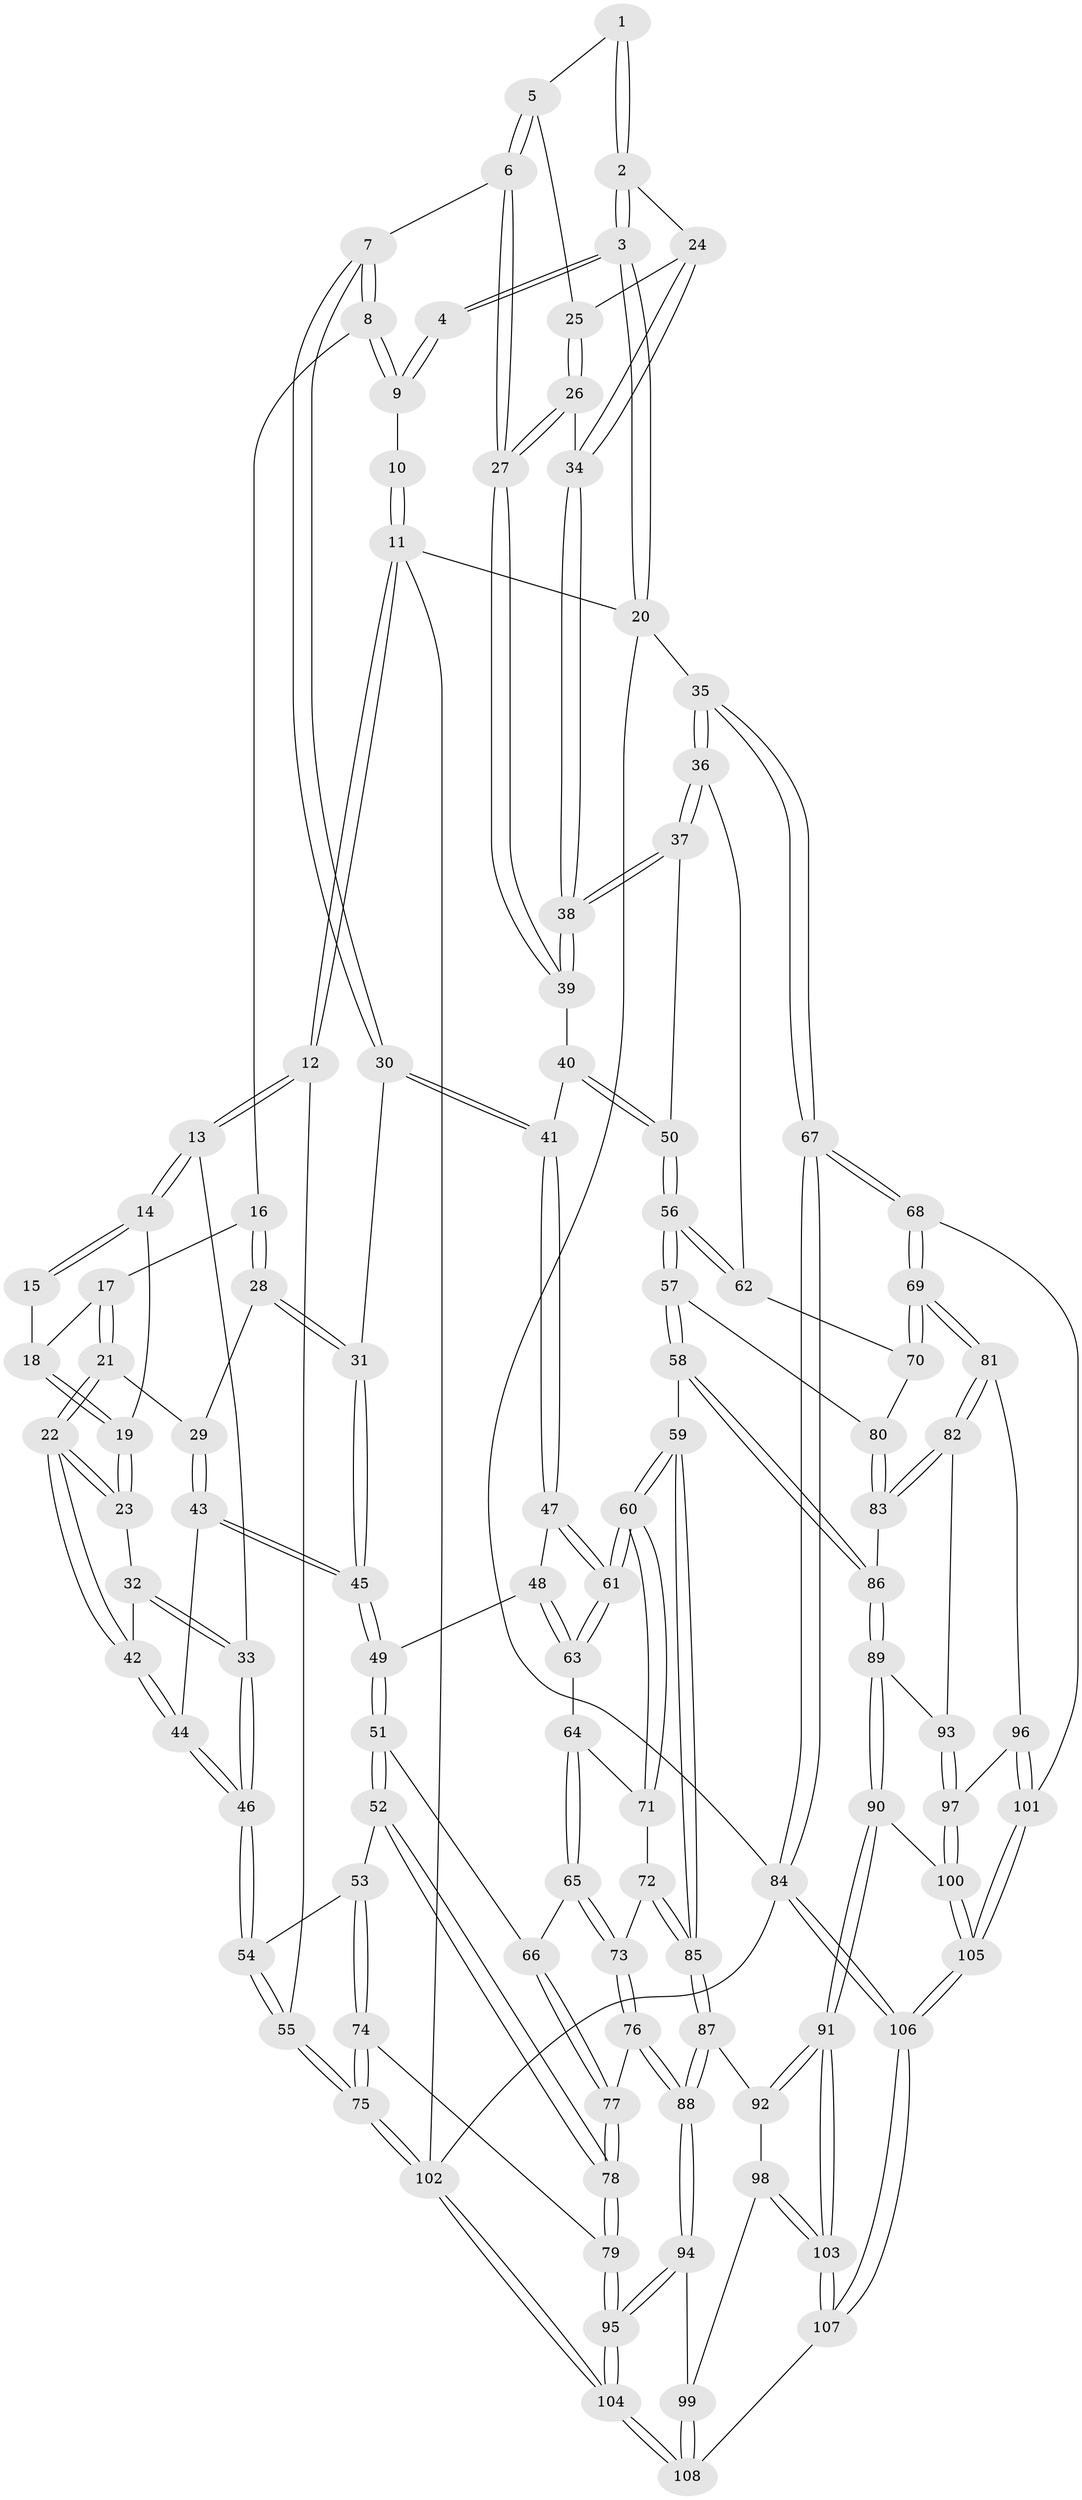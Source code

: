 // Generated by graph-tools (version 1.1) at 2025/03/03/09/25 03:03:21]
// undirected, 108 vertices, 267 edges
graph export_dot {
graph [start="1"]
  node [color=gray90,style=filled];
  1 [pos="+0.7174594132822752+0.04691631894132923"];
  2 [pos="+0.9913270952856202+0"];
  3 [pos="+1+0"];
  4 [pos="+0.6589789433724523+0"];
  5 [pos="+0.6826857448559744+0.095125715408582"];
  6 [pos="+0.6445845078715557+0.10935764943560894"];
  7 [pos="+0.5566790157453272+0.10520803142777303"];
  8 [pos="+0.45452511596026024+0"];
  9 [pos="+0.4372593469026802+0"];
  10 [pos="+0.2057851915392553+0"];
  11 [pos="+0+0"];
  12 [pos="+0+0.1892448749974057"];
  13 [pos="+0+0.2164572794579433"];
  14 [pos="+0.15828380401148487+0.08304910775934739"];
  15 [pos="+0.17115013771422063+0.035427860702211766"];
  16 [pos="+0.41170461954869647+0.013778747333147611"];
  17 [pos="+0.2916009455432452+0.1169383735511045"];
  18 [pos="+0.2646527366576777+0.11419917153126616"];
  19 [pos="+0.1852025572180436+0.15217946433913923"];
  20 [pos="+1+0"];
  21 [pos="+0.26657494280489125+0.20876465352685042"];
  22 [pos="+0.22680921605803822+0.21447073706559713"];
  23 [pos="+0.188997783159243+0.18323340678081385"];
  24 [pos="+0.893240635015793+0.087668505147533"];
  25 [pos="+0.7430769078946885+0.10676444428417638"];
  26 [pos="+0.7630360061636319+0.19871796446206322"];
  27 [pos="+0.7476395524800149+0.2187716405570285"];
  28 [pos="+0.3578865796899339+0.20799233717214166"];
  29 [pos="+0.2920143502820961+0.2182394708846732"];
  30 [pos="+0.5443194380419885+0.26917878565472453"];
  31 [pos="+0.44625083080133543+0.30002184951072025"];
  32 [pos="+0.10177202280961017+0.2178982255348177"];
  33 [pos="+0+0.24466702860150344"];
  34 [pos="+0.8896341017166005+0.10004399190336621"];
  35 [pos="+1+0.4192381933545669"];
  36 [pos="+1+0.4173592059686811"];
  37 [pos="+0.9277481978835904+0.36337595740543893"];
  38 [pos="+0.8977733405893721+0.3303365170488866"];
  39 [pos="+0.7455125731697319+0.28755569683779897"];
  40 [pos="+0.6588364562778073+0.32760995779780466"];
  41 [pos="+0.6102061058574235+0.3308387801648914"];
  42 [pos="+0.20198897346518085+0.3126120435792039"];
  43 [pos="+0.3168032789951863+0.36006312799507056"];
  44 [pos="+0.2004705784366986+0.3359561181750747"];
  45 [pos="+0.3655565321431753+0.39049417159193595"];
  46 [pos="+0.11951524862560964+0.3945604593537588"];
  47 [pos="+0.6085268932292658+0.3401408934174915"];
  48 [pos="+0.42626753012152613+0.48261465720872476"];
  49 [pos="+0.3665174162771468+0.4277024791055803"];
  50 [pos="+0.7652916322719107+0.4621203810200817"];
  51 [pos="+0.22611811097085474+0.5458703886595226"];
  52 [pos="+0.22019139123098094+0.5475902173560898"];
  53 [pos="+0.20345727695200874+0.541362499852653"];
  54 [pos="+0.12455119619319846+0.45667834649408384"];
  55 [pos="+0+0.6303407801206129"];
  56 [pos="+0.7214546629023841+0.580534803837915"];
  57 [pos="+0.7104093342502174+0.5944551067447564"];
  58 [pos="+0.6734428494255053+0.6143576286223532"];
  59 [pos="+0.6415111051279726+0.6110839254247482"];
  60 [pos="+0.6228094902151171+0.5869530967789652"];
  61 [pos="+0.6006143984857919+0.5464712691919351"];
  62 [pos="+0.9690927634865162+0.4881400109705484"];
  63 [pos="+0.4263483469438399+0.48272548113898434"];
  64 [pos="+0.40566443105898087+0.591455653744617"];
  65 [pos="+0.3939947748356989+0.6088294746489841"];
  66 [pos="+0.3476872708437643+0.6069305650529289"];
  67 [pos="+1+0.83528041806897"];
  68 [pos="+1+0.8250847268105698"];
  69 [pos="+1+0.766218497194115"];
  70 [pos="+0.9003808598507358+0.6249914095435661"];
  71 [pos="+0.46859929338226003+0.597284401421206"];
  72 [pos="+0.4529521110723392+0.6794205372628805"];
  73 [pos="+0.4217414616543591+0.6803427810614213"];
  74 [pos="+0.02499912233943137+0.6893290717797065"];
  75 [pos="+0+0.6803329589069307"];
  76 [pos="+0.3746668609115635+0.7493287478124507"];
  77 [pos="+0.30237637301024445+0.7424854656647674"];
  78 [pos="+0.23897250442104118+0.7520113554054608"];
  79 [pos="+0.2035527184640921+0.7913686933935801"];
  80 [pos="+0.858620508935649+0.6362830400889293"];
  81 [pos="+0.8857924491627244+0.7726191978094523"];
  82 [pos="+0.8731475887377043+0.7669566409196119"];
  83 [pos="+0.8574164790215447+0.7357039229587085"];
  84 [pos="+1+1"];
  85 [pos="+0.5802998830854649+0.6842591881523972"];
  86 [pos="+0.6888266331641035+0.6410208551966287"];
  87 [pos="+0.5694993760394095+0.7301107915241728"];
  88 [pos="+0.40618099064239516+0.791884422726631"];
  89 [pos="+0.7404443018615198+0.785069303945682"];
  90 [pos="+0.7313090911006579+0.8199651005464453"];
  91 [pos="+0.6371545888685681+0.8703449375658198"];
  92 [pos="+0.5714208664996826+0.7614678079878352"];
  93 [pos="+0.8438783004718868+0.7745136259739656"];
  94 [pos="+0.411063017441677+0.8118884055896564"];
  95 [pos="+0.19036604752630756+0.9713563743252683"];
  96 [pos="+0.8556616604441174+0.8615945889994557"];
  97 [pos="+0.7896575260728314+0.884894648347397"];
  98 [pos="+0.48554432614482534+0.8593065563356621"];
  99 [pos="+0.4559411764273605+0.8756370184509568"];
  100 [pos="+0.7877978602288858+0.8858534958845933"];
  101 [pos="+0.9074191049413788+0.9100809830983431"];
  102 [pos="+0+1"];
  103 [pos="+0.631206784455819+0.8921725124974802"];
  104 [pos="+0.13180433965532512+1"];
  105 [pos="+0.7793095678504955+1"];
  106 [pos="+0.7372591771567631+1"];
  107 [pos="+0.6245649993456593+1"];
  108 [pos="+0.4248390156976455+1"];
  1 -- 2;
  1 -- 2;
  1 -- 5;
  2 -- 3;
  2 -- 3;
  2 -- 24;
  3 -- 4;
  3 -- 4;
  3 -- 20;
  3 -- 20;
  4 -- 9;
  4 -- 9;
  5 -- 6;
  5 -- 6;
  5 -- 25;
  6 -- 7;
  6 -- 27;
  6 -- 27;
  7 -- 8;
  7 -- 8;
  7 -- 30;
  7 -- 30;
  8 -- 9;
  8 -- 9;
  8 -- 16;
  9 -- 10;
  10 -- 11;
  10 -- 11;
  11 -- 12;
  11 -- 12;
  11 -- 20;
  11 -- 102;
  12 -- 13;
  12 -- 13;
  12 -- 55;
  13 -- 14;
  13 -- 14;
  13 -- 33;
  14 -- 15;
  14 -- 15;
  14 -- 19;
  15 -- 18;
  16 -- 17;
  16 -- 28;
  16 -- 28;
  17 -- 18;
  17 -- 21;
  17 -- 21;
  18 -- 19;
  18 -- 19;
  19 -- 23;
  19 -- 23;
  20 -- 35;
  20 -- 84;
  21 -- 22;
  21 -- 22;
  21 -- 29;
  22 -- 23;
  22 -- 23;
  22 -- 42;
  22 -- 42;
  23 -- 32;
  24 -- 25;
  24 -- 34;
  24 -- 34;
  25 -- 26;
  25 -- 26;
  26 -- 27;
  26 -- 27;
  26 -- 34;
  27 -- 39;
  27 -- 39;
  28 -- 29;
  28 -- 31;
  28 -- 31;
  29 -- 43;
  29 -- 43;
  30 -- 31;
  30 -- 41;
  30 -- 41;
  31 -- 45;
  31 -- 45;
  32 -- 33;
  32 -- 33;
  32 -- 42;
  33 -- 46;
  33 -- 46;
  34 -- 38;
  34 -- 38;
  35 -- 36;
  35 -- 36;
  35 -- 67;
  35 -- 67;
  36 -- 37;
  36 -- 37;
  36 -- 62;
  37 -- 38;
  37 -- 38;
  37 -- 50;
  38 -- 39;
  38 -- 39;
  39 -- 40;
  40 -- 41;
  40 -- 50;
  40 -- 50;
  41 -- 47;
  41 -- 47;
  42 -- 44;
  42 -- 44;
  43 -- 44;
  43 -- 45;
  43 -- 45;
  44 -- 46;
  44 -- 46;
  45 -- 49;
  45 -- 49;
  46 -- 54;
  46 -- 54;
  47 -- 48;
  47 -- 61;
  47 -- 61;
  48 -- 49;
  48 -- 63;
  48 -- 63;
  49 -- 51;
  49 -- 51;
  50 -- 56;
  50 -- 56;
  51 -- 52;
  51 -- 52;
  51 -- 66;
  52 -- 53;
  52 -- 78;
  52 -- 78;
  53 -- 54;
  53 -- 74;
  53 -- 74;
  54 -- 55;
  54 -- 55;
  55 -- 75;
  55 -- 75;
  56 -- 57;
  56 -- 57;
  56 -- 62;
  56 -- 62;
  57 -- 58;
  57 -- 58;
  57 -- 80;
  58 -- 59;
  58 -- 86;
  58 -- 86;
  59 -- 60;
  59 -- 60;
  59 -- 85;
  59 -- 85;
  60 -- 61;
  60 -- 61;
  60 -- 71;
  60 -- 71;
  61 -- 63;
  61 -- 63;
  62 -- 70;
  63 -- 64;
  64 -- 65;
  64 -- 65;
  64 -- 71;
  65 -- 66;
  65 -- 73;
  65 -- 73;
  66 -- 77;
  66 -- 77;
  67 -- 68;
  67 -- 68;
  67 -- 84;
  67 -- 84;
  68 -- 69;
  68 -- 69;
  68 -- 101;
  69 -- 70;
  69 -- 70;
  69 -- 81;
  69 -- 81;
  70 -- 80;
  71 -- 72;
  72 -- 73;
  72 -- 85;
  72 -- 85;
  73 -- 76;
  73 -- 76;
  74 -- 75;
  74 -- 75;
  74 -- 79;
  75 -- 102;
  75 -- 102;
  76 -- 77;
  76 -- 88;
  76 -- 88;
  77 -- 78;
  77 -- 78;
  78 -- 79;
  78 -- 79;
  79 -- 95;
  79 -- 95;
  80 -- 83;
  80 -- 83;
  81 -- 82;
  81 -- 82;
  81 -- 96;
  82 -- 83;
  82 -- 83;
  82 -- 93;
  83 -- 86;
  84 -- 106;
  84 -- 106;
  84 -- 102;
  85 -- 87;
  85 -- 87;
  86 -- 89;
  86 -- 89;
  87 -- 88;
  87 -- 88;
  87 -- 92;
  88 -- 94;
  88 -- 94;
  89 -- 90;
  89 -- 90;
  89 -- 93;
  90 -- 91;
  90 -- 91;
  90 -- 100;
  91 -- 92;
  91 -- 92;
  91 -- 103;
  91 -- 103;
  92 -- 98;
  93 -- 97;
  93 -- 97;
  94 -- 95;
  94 -- 95;
  94 -- 99;
  95 -- 104;
  95 -- 104;
  96 -- 97;
  96 -- 101;
  96 -- 101;
  97 -- 100;
  97 -- 100;
  98 -- 99;
  98 -- 103;
  98 -- 103;
  99 -- 108;
  99 -- 108;
  100 -- 105;
  100 -- 105;
  101 -- 105;
  101 -- 105;
  102 -- 104;
  102 -- 104;
  103 -- 107;
  103 -- 107;
  104 -- 108;
  104 -- 108;
  105 -- 106;
  105 -- 106;
  106 -- 107;
  106 -- 107;
  107 -- 108;
}
